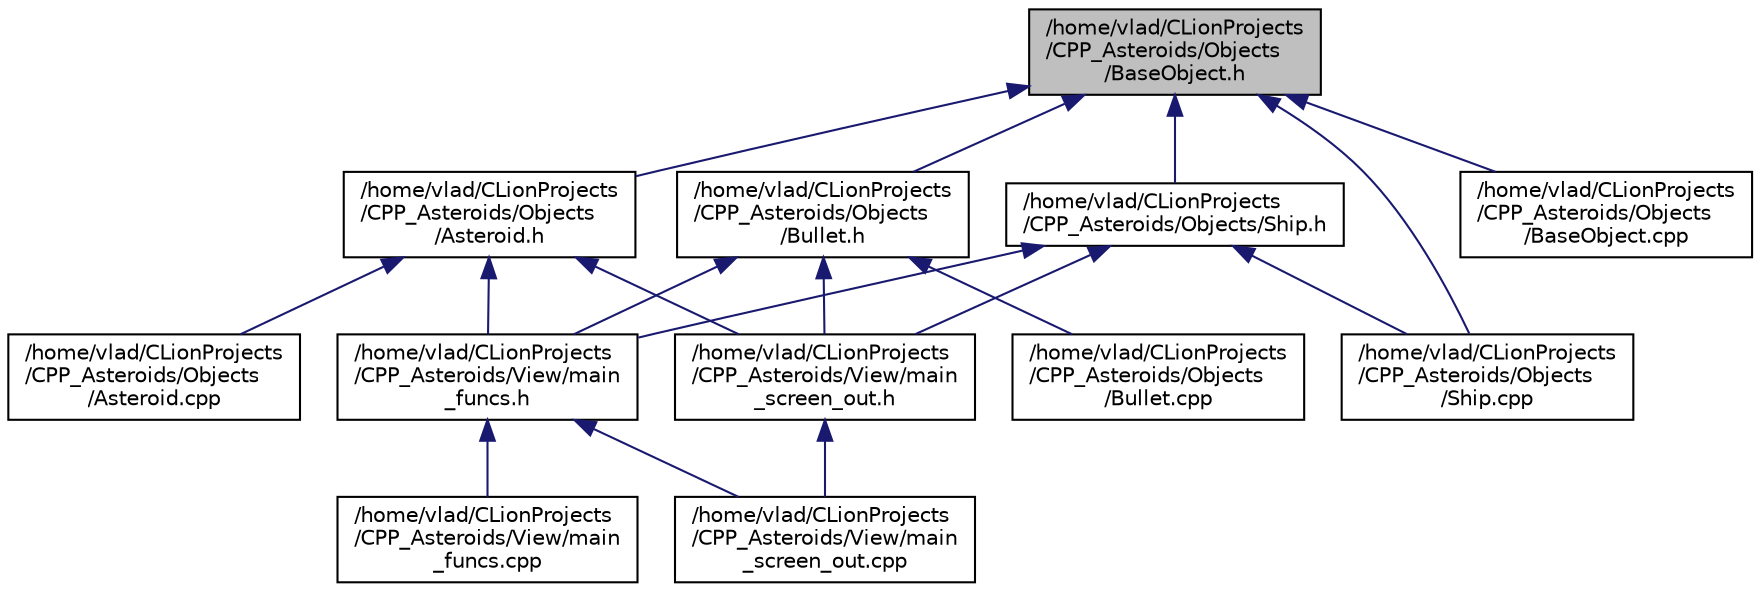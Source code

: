 digraph "/home/vlad/CLionProjects/CPP_Asteroids/Objects/BaseObject.h"
{
 // LATEX_PDF_SIZE
  edge [fontname="Helvetica",fontsize="10",labelfontname="Helvetica",labelfontsize="10"];
  node [fontname="Helvetica",fontsize="10",shape=record];
  Node1 [label="/home/vlad/CLionProjects\l/CPP_Asteroids/Objects\l/BaseObject.h",height=0.2,width=0.4,color="black", fillcolor="grey75", style="filled", fontcolor="black",tooltip=" "];
  Node1 -> Node2 [dir="back",color="midnightblue",fontsize="10",style="solid",fontname="Helvetica"];
  Node2 [label="/home/vlad/CLionProjects\l/CPP_Asteroids/Objects/Ship.h",height=0.2,width=0.4,color="black", fillcolor="white", style="filled",URL="$Ship_8h.html",tooltip=" "];
  Node2 -> Node3 [dir="back",color="midnightblue",fontsize="10",style="solid",fontname="Helvetica"];
  Node3 [label="/home/vlad/CLionProjects\l/CPP_Asteroids/View/main\l_funcs.h",height=0.2,width=0.4,color="black", fillcolor="white", style="filled",URL="$main__funcs_8h.html",tooltip=" "];
  Node3 -> Node4 [dir="back",color="midnightblue",fontsize="10",style="solid",fontname="Helvetica"];
  Node4 [label="/home/vlad/CLionProjects\l/CPP_Asteroids/View/main\l_funcs.cpp",height=0.2,width=0.4,color="black", fillcolor="white", style="filled",URL="$main__funcs_8cpp.html",tooltip=" "];
  Node3 -> Node5 [dir="back",color="midnightblue",fontsize="10",style="solid",fontname="Helvetica"];
  Node5 [label="/home/vlad/CLionProjects\l/CPP_Asteroids/View/main\l_screen_out.cpp",height=0.2,width=0.4,color="black", fillcolor="white", style="filled",URL="$main__screen__out_8cpp.html",tooltip=" "];
  Node2 -> Node6 [dir="back",color="midnightblue",fontsize="10",style="solid",fontname="Helvetica"];
  Node6 [label="/home/vlad/CLionProjects\l/CPP_Asteroids/View/main\l_screen_out.h",height=0.2,width=0.4,color="black", fillcolor="white", style="filled",URL="$main__screen__out_8h.html",tooltip=" "];
  Node6 -> Node5 [dir="back",color="midnightblue",fontsize="10",style="solid",fontname="Helvetica"];
  Node2 -> Node7 [dir="back",color="midnightblue",fontsize="10",style="solid",fontname="Helvetica"];
  Node7 [label="/home/vlad/CLionProjects\l/CPP_Asteroids/Objects\l/Ship.cpp",height=0.2,width=0.4,color="black", fillcolor="white", style="filled",URL="$Ship_8cpp.html",tooltip=" "];
  Node1 -> Node8 [dir="back",color="midnightblue",fontsize="10",style="solid",fontname="Helvetica"];
  Node8 [label="/home/vlad/CLionProjects\l/CPP_Asteroids/Objects\l/Asteroid.h",height=0.2,width=0.4,color="black", fillcolor="white", style="filled",URL="$Asteroid_8h.html",tooltip=" "];
  Node8 -> Node3 [dir="back",color="midnightblue",fontsize="10",style="solid",fontname="Helvetica"];
  Node8 -> Node6 [dir="back",color="midnightblue",fontsize="10",style="solid",fontname="Helvetica"];
  Node8 -> Node9 [dir="back",color="midnightblue",fontsize="10",style="solid",fontname="Helvetica"];
  Node9 [label="/home/vlad/CLionProjects\l/CPP_Asteroids/Objects\l/Asteroid.cpp",height=0.2,width=0.4,color="black", fillcolor="white", style="filled",URL="$Asteroid_8cpp.html",tooltip=" "];
  Node1 -> Node10 [dir="back",color="midnightblue",fontsize="10",style="solid",fontname="Helvetica"];
  Node10 [label="/home/vlad/CLionProjects\l/CPP_Asteroids/Objects\l/Bullet.h",height=0.2,width=0.4,color="black", fillcolor="white", style="filled",URL="$Bullet_8h.html",tooltip=" "];
  Node10 -> Node3 [dir="back",color="midnightblue",fontsize="10",style="solid",fontname="Helvetica"];
  Node10 -> Node6 [dir="back",color="midnightblue",fontsize="10",style="solid",fontname="Helvetica"];
  Node10 -> Node11 [dir="back",color="midnightblue",fontsize="10",style="solid",fontname="Helvetica"];
  Node11 [label="/home/vlad/CLionProjects\l/CPP_Asteroids/Objects\l/Bullet.cpp",height=0.2,width=0.4,color="black", fillcolor="white", style="filled",URL="$Bullet_8cpp.html",tooltip=" "];
  Node1 -> Node12 [dir="back",color="midnightblue",fontsize="10",style="solid",fontname="Helvetica"];
  Node12 [label="/home/vlad/CLionProjects\l/CPP_Asteroids/Objects\l/BaseObject.cpp",height=0.2,width=0.4,color="black", fillcolor="white", style="filled",URL="$BaseObject_8cpp.html",tooltip=" "];
  Node1 -> Node7 [dir="back",color="midnightblue",fontsize="10",style="solid",fontname="Helvetica"];
}
